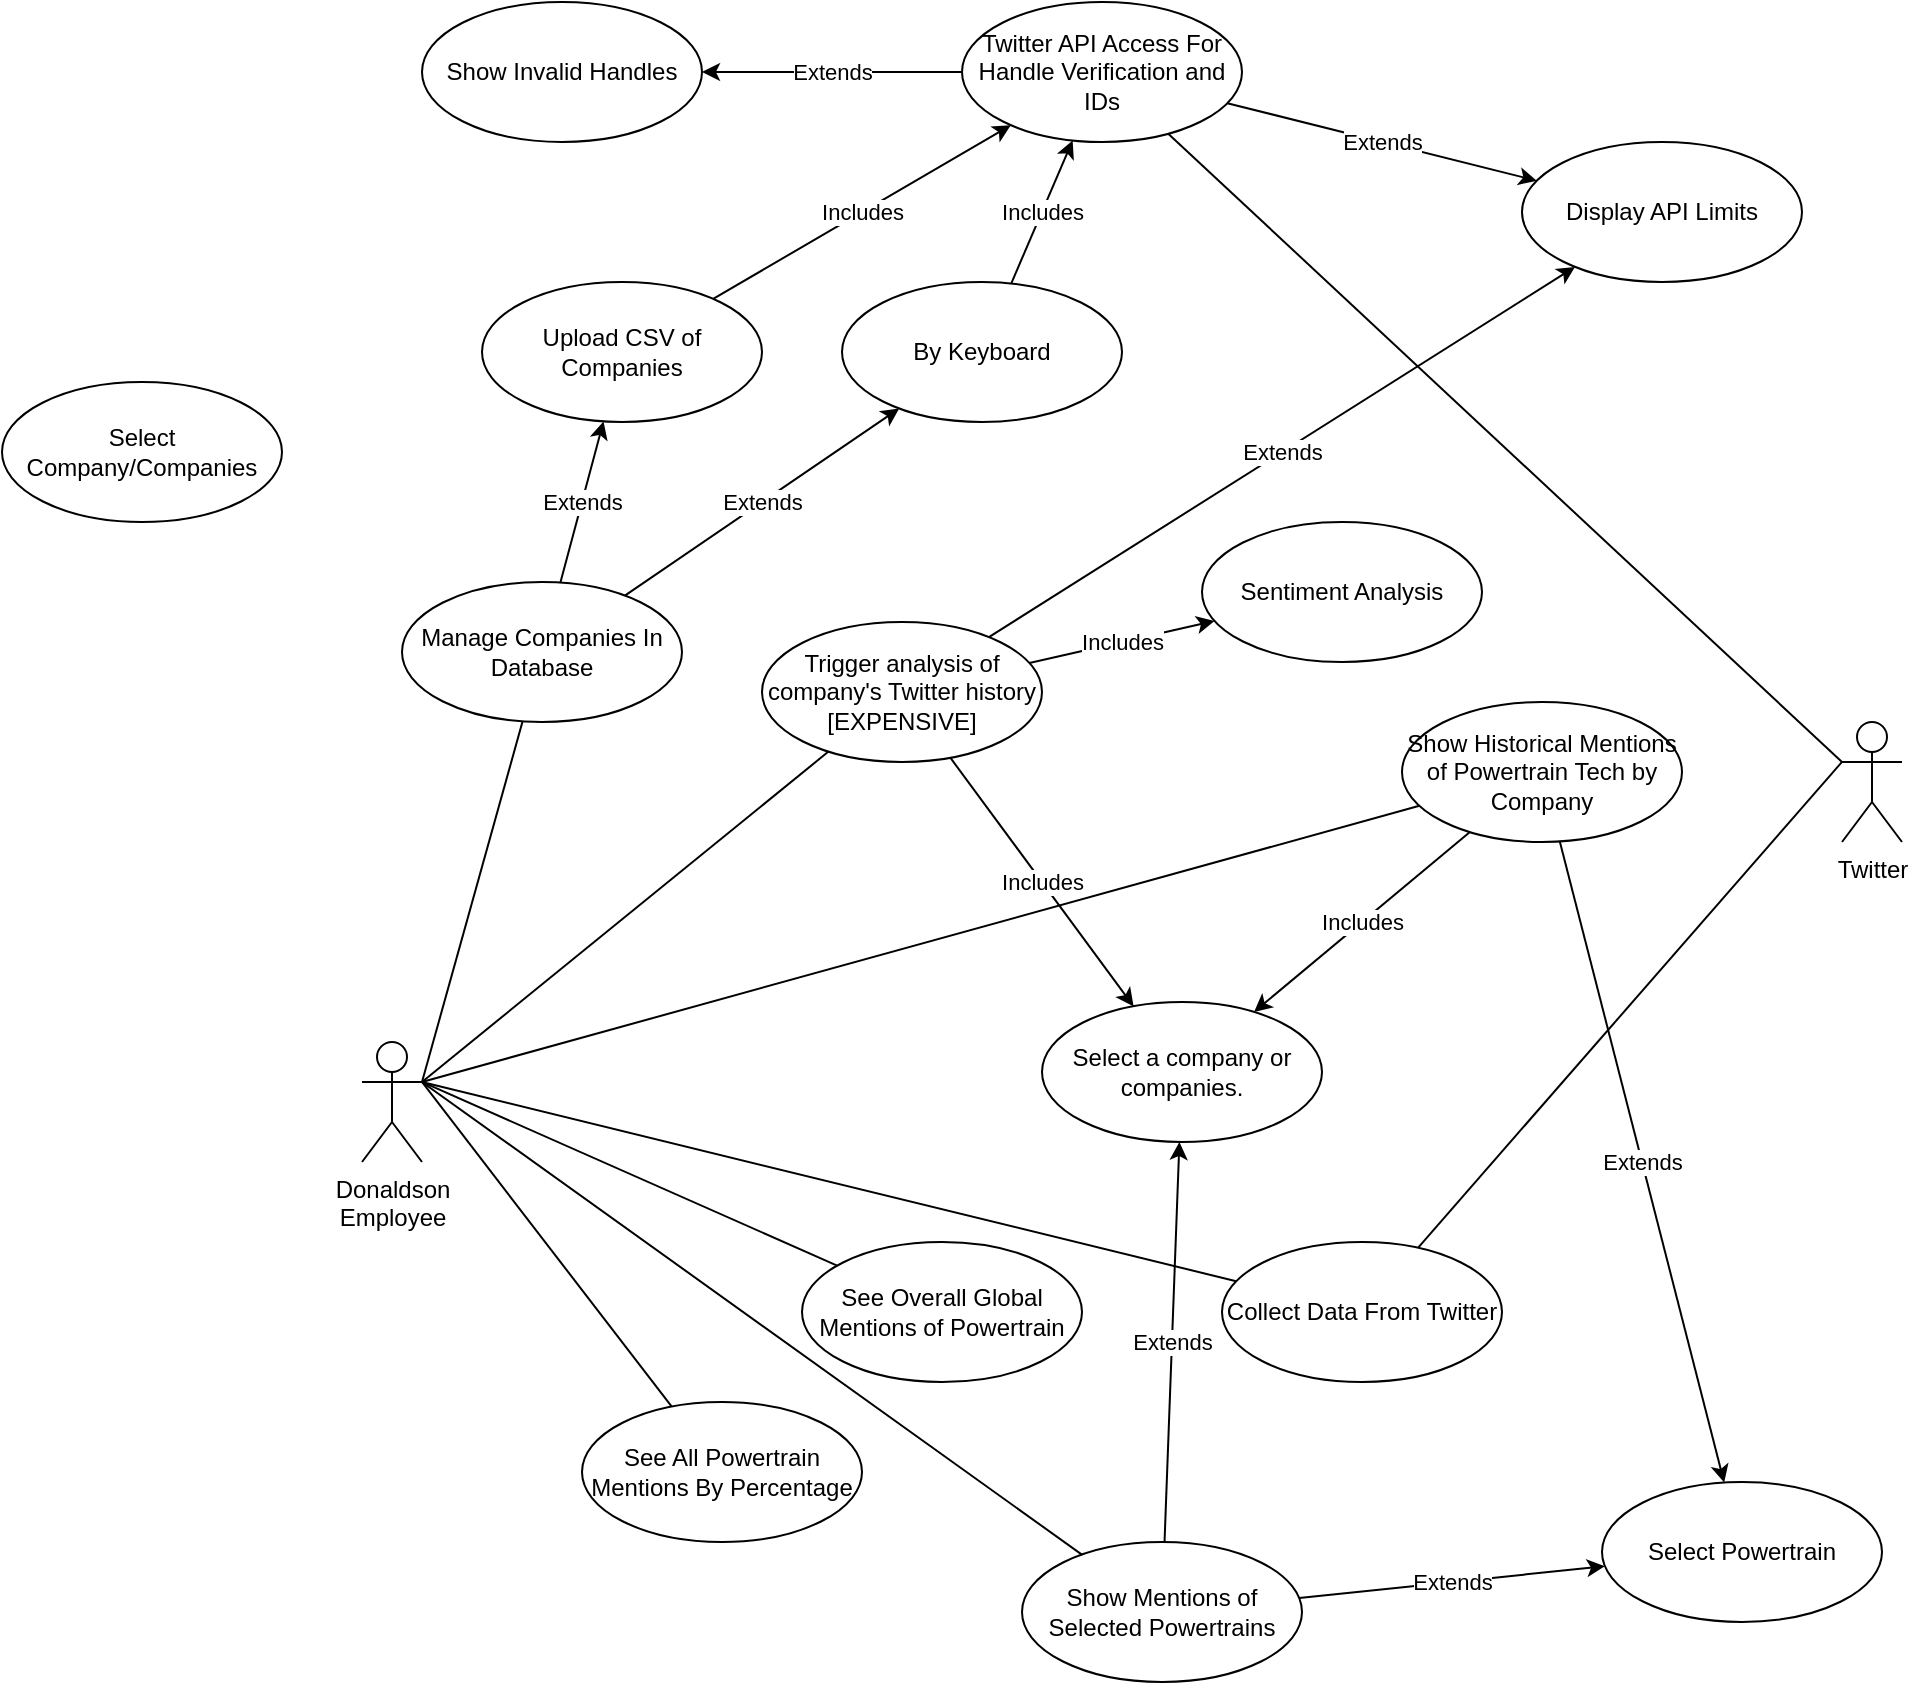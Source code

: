 <mxfile version="20.3.3" type="github">
  <diagram id="C5RBs43oDa-KdzZeNtuy" name="Page-1">
    <mxGraphModel dx="2249" dy="771" grid="1" gridSize="10" guides="1" tooltips="1" connect="1" arrows="1" fold="1" page="1" pageScale="1" pageWidth="827" pageHeight="1169" math="0" shadow="0">
      <root>
        <mxCell id="WIyWlLk6GJQsqaUBKTNV-0" />
        <mxCell id="WIyWlLk6GJQsqaUBKTNV-1" parent="WIyWlLk6GJQsqaUBKTNV-0" />
        <mxCell id="4H2aXtTbELUpke0D4KSC-2" value="Includes" style="edgeStyle=none;rounded=0;orthogonalLoop=1;jettySize=auto;html=1;endArrow=classic;endFill=1;" parent="WIyWlLk6GJQsqaUBKTNV-1" source="JQD5HLKf_-NcDHHPMRZI-0" target="yqF-D2ozc9erd8Vr5AWP-15" edge="1">
          <mxGeometry relative="1" as="geometry" />
        </mxCell>
        <mxCell id="4H2aXtTbELUpke0D4KSC-6" value="Extends" style="edgeStyle=none;rounded=0;orthogonalLoop=1;jettySize=auto;html=1;endArrow=classic;endFill=1;" parent="WIyWlLk6GJQsqaUBKTNV-1" source="JQD5HLKf_-NcDHHPMRZI-0" target="4H2aXtTbELUpke0D4KSC-4" edge="1">
          <mxGeometry relative="1" as="geometry" />
        </mxCell>
        <mxCell id="JQD5HLKf_-NcDHHPMRZI-0" value="Show Historical Mentions of Powertrain Tech by Company" style="ellipse;whiteSpace=wrap;html=1;" parent="WIyWlLk6GJQsqaUBKTNV-1" vertex="1">
          <mxGeometry x="550" y="410" width="140" height="70" as="geometry" />
        </mxCell>
        <mxCell id="4H2aXtTbELUpke0D4KSC-15" value="Extends" style="edgeStyle=none;rounded=0;orthogonalLoop=1;jettySize=auto;html=1;endArrow=classic;endFill=1;" parent="WIyWlLk6GJQsqaUBKTNV-1" source="yqF-D2ozc9erd8Vr5AWP-8" target="4H2aXtTbELUpke0D4KSC-14" edge="1">
          <mxGeometry relative="1" as="geometry" />
        </mxCell>
        <mxCell id="4H2aXtTbELUpke0D4KSC-17" value="Extends" style="edgeStyle=none;rounded=0;orthogonalLoop=1;jettySize=auto;html=1;endArrow=classic;endFill=1;" parent="WIyWlLk6GJQsqaUBKTNV-1" source="yqF-D2ozc9erd8Vr5AWP-8" target="4H2aXtTbELUpke0D4KSC-16" edge="1">
          <mxGeometry relative="1" as="geometry" />
        </mxCell>
        <mxCell id="yqF-D2ozc9erd8Vr5AWP-8" value="Manage Companies In Database" style="ellipse;whiteSpace=wrap;html=1;" parent="WIyWlLk6GJQsqaUBKTNV-1" vertex="1">
          <mxGeometry x="50" y="350" width="140" height="70" as="geometry" />
        </mxCell>
        <mxCell id="4H2aXtTbELUpke0D4KSC-1" value="Includes" style="edgeStyle=none;rounded=0;orthogonalLoop=1;jettySize=auto;html=1;endArrow=classic;endFill=1;" parent="WIyWlLk6GJQsqaUBKTNV-1" source="yqF-D2ozc9erd8Vr5AWP-9" target="yqF-D2ozc9erd8Vr5AWP-15" edge="1">
          <mxGeometry relative="1" as="geometry" />
        </mxCell>
        <mxCell id="dUf09y3K6EBeG5PfccIv-0" value="Extends" style="rounded=0;orthogonalLoop=1;jettySize=auto;html=1;" parent="WIyWlLk6GJQsqaUBKTNV-1" source="yqF-D2ozc9erd8Vr5AWP-9" target="inVReueG3LNWZk-yZNzs-2" edge="1">
          <mxGeometry relative="1" as="geometry" />
        </mxCell>
        <mxCell id="B-5NMpNP-1XRMS3BvUQb-1" value="Includes" style="rounded=0;orthogonalLoop=1;jettySize=auto;html=1;endArrow=classic;endFill=1;" parent="WIyWlLk6GJQsqaUBKTNV-1" source="yqF-D2ozc9erd8Vr5AWP-9" target="B-5NMpNP-1XRMS3BvUQb-0" edge="1">
          <mxGeometry relative="1" as="geometry" />
        </mxCell>
        <mxCell id="yqF-D2ozc9erd8Vr5AWP-9" value="Trigger analysis of company&#39;s Twitter history&lt;br&gt;[EXPENSIVE]" style="ellipse;whiteSpace=wrap;html=1;" parent="WIyWlLk6GJQsqaUBKTNV-1" vertex="1">
          <mxGeometry x="230" y="370" width="140" height="70" as="geometry" />
        </mxCell>
        <mxCell id="yqF-D2ozc9erd8Vr5AWP-22" style="edgeStyle=none;rounded=0;orthogonalLoop=1;jettySize=auto;html=1;exitX=1;exitY=0.333;exitDx=0;exitDy=0;exitPerimeter=0;endArrow=none;endFill=0;" parent="WIyWlLk6GJQsqaUBKTNV-1" source="yqF-D2ozc9erd8Vr5AWP-14" target="yqF-D2ozc9erd8Vr5AWP-21" edge="1">
          <mxGeometry relative="1" as="geometry" />
        </mxCell>
        <mxCell id="yqF-D2ozc9erd8Vr5AWP-26" style="edgeStyle=none;rounded=0;orthogonalLoop=1;jettySize=auto;html=1;endArrow=none;endFill=0;exitX=1;exitY=0.333;exitDx=0;exitDy=0;exitPerimeter=0;" parent="WIyWlLk6GJQsqaUBKTNV-1" source="yqF-D2ozc9erd8Vr5AWP-14" target="yqF-D2ozc9erd8Vr5AWP-25" edge="1">
          <mxGeometry relative="1" as="geometry">
            <mxPoint x="120" y="570" as="sourcePoint" />
          </mxGeometry>
        </mxCell>
        <mxCell id="bpEnTO85A3lRVuqG_H-u-2" style="edgeStyle=none;rounded=0;orthogonalLoop=1;jettySize=auto;html=1;endArrow=none;endFill=0;exitX=1;exitY=0.333;exitDx=0;exitDy=0;exitPerimeter=0;" parent="WIyWlLk6GJQsqaUBKTNV-1" source="yqF-D2ozc9erd8Vr5AWP-14" target="yqF-D2ozc9erd8Vr5AWP-8" edge="1">
          <mxGeometry relative="1" as="geometry">
            <mxPoint x="120" y="570" as="sourcePoint" />
          </mxGeometry>
        </mxCell>
        <mxCell id="4H2aXtTbELUpke0D4KSC-0" style="rounded=0;orthogonalLoop=1;jettySize=auto;html=1;exitX=1;exitY=0.333;exitDx=0;exitDy=0;exitPerimeter=0;endArrow=none;endFill=0;" parent="WIyWlLk6GJQsqaUBKTNV-1" source="yqF-D2ozc9erd8Vr5AWP-14" target="yqF-D2ozc9erd8Vr5AWP-9" edge="1">
          <mxGeometry relative="1" as="geometry" />
        </mxCell>
        <mxCell id="4H2aXtTbELUpke0D4KSC-12" style="edgeStyle=none;rounded=0;orthogonalLoop=1;jettySize=auto;html=1;exitX=1;exitY=0.333;exitDx=0;exitDy=0;exitPerimeter=0;endArrow=none;endFill=0;" parent="WIyWlLk6GJQsqaUBKTNV-1" source="yqF-D2ozc9erd8Vr5AWP-14" target="4H2aXtTbELUpke0D4KSC-10" edge="1">
          <mxGeometry relative="1" as="geometry" />
        </mxCell>
        <mxCell id="yqF-D2ozc9erd8Vr5AWP-14" value="Donaldson &lt;br&gt;Employee" style="shape=umlActor;verticalLabelPosition=bottom;verticalAlign=top;html=1;" parent="WIyWlLk6GJQsqaUBKTNV-1" vertex="1">
          <mxGeometry x="30" y="580" width="30" height="60" as="geometry" />
        </mxCell>
        <mxCell id="yqF-D2ozc9erd8Vr5AWP-18" style="edgeStyle=none;rounded=0;orthogonalLoop=1;jettySize=auto;html=1;endArrow=none;endFill=0;exitX=1;exitY=0.333;exitDx=0;exitDy=0;exitPerimeter=0;" parent="WIyWlLk6GJQsqaUBKTNV-1" source="yqF-D2ozc9erd8Vr5AWP-14" target="JQD5HLKf_-NcDHHPMRZI-0" edge="1">
          <mxGeometry relative="1" as="geometry">
            <mxPoint x="431.96" y="457.02" as="targetPoint" />
            <mxPoint x="130" y="570" as="sourcePoint" />
          </mxGeometry>
        </mxCell>
        <mxCell id="yqF-D2ozc9erd8Vr5AWP-15" value="Select a company or companies." style="ellipse;whiteSpace=wrap;html=1;" parent="WIyWlLk6GJQsqaUBKTNV-1" vertex="1">
          <mxGeometry x="370" y="560" width="140" height="70" as="geometry" />
        </mxCell>
        <mxCell id="yqF-D2ozc9erd8Vr5AWP-24" style="edgeStyle=none;rounded=0;orthogonalLoop=1;jettySize=auto;html=1;exitX=1;exitY=0.333;exitDx=0;exitDy=0;endArrow=none;endFill=0;exitPerimeter=0;" parent="WIyWlLk6GJQsqaUBKTNV-1" source="yqF-D2ozc9erd8Vr5AWP-14" target="yqF-D2ozc9erd8Vr5AWP-23" edge="1">
          <mxGeometry relative="1" as="geometry" />
        </mxCell>
        <mxCell id="4H2aXtTbELUpke0D4KSC-3" value="Extends" style="edgeStyle=none;rounded=0;orthogonalLoop=1;jettySize=auto;html=1;endArrow=classic;endFill=1;" parent="WIyWlLk6GJQsqaUBKTNV-1" source="yqF-D2ozc9erd8Vr5AWP-21" target="yqF-D2ozc9erd8Vr5AWP-15" edge="1">
          <mxGeometry relative="1" as="geometry" />
        </mxCell>
        <mxCell id="4H2aXtTbELUpke0D4KSC-5" value="Extends" style="edgeStyle=none;rounded=0;orthogonalLoop=1;jettySize=auto;html=1;endArrow=classic;endFill=1;" parent="WIyWlLk6GJQsqaUBKTNV-1" source="yqF-D2ozc9erd8Vr5AWP-21" target="4H2aXtTbELUpke0D4KSC-4" edge="1">
          <mxGeometry relative="1" as="geometry" />
        </mxCell>
        <mxCell id="yqF-D2ozc9erd8Vr5AWP-21" value="Show Mentions of Selected Powertrains" style="ellipse;whiteSpace=wrap;html=1;" parent="WIyWlLk6GJQsqaUBKTNV-1" vertex="1">
          <mxGeometry x="360" y="830" width="140" height="70" as="geometry" />
        </mxCell>
        <mxCell id="yqF-D2ozc9erd8Vr5AWP-23" value="See Overall Global Mentions of Powertrain" style="ellipse;whiteSpace=wrap;html=1;" parent="WIyWlLk6GJQsqaUBKTNV-1" vertex="1">
          <mxGeometry x="250" y="680" width="140" height="70" as="geometry" />
        </mxCell>
        <mxCell id="yqF-D2ozc9erd8Vr5AWP-25" value="See All Powertrain Mentions By Percentage" style="ellipse;whiteSpace=wrap;html=1;" parent="WIyWlLk6GJQsqaUBKTNV-1" vertex="1">
          <mxGeometry x="140" y="760" width="140" height="70" as="geometry" />
        </mxCell>
        <mxCell id="4H2aXtTbELUpke0D4KSC-4" value="Select Powertrain" style="ellipse;whiteSpace=wrap;html=1;" parent="WIyWlLk6GJQsqaUBKTNV-1" vertex="1">
          <mxGeometry x="650" y="800" width="140" height="70" as="geometry" />
        </mxCell>
        <mxCell id="4H2aXtTbELUpke0D4KSC-11" style="edgeStyle=none;rounded=0;orthogonalLoop=1;jettySize=auto;html=1;exitX=0;exitY=0.333;exitDx=0;exitDy=0;exitPerimeter=0;endArrow=none;endFill=0;" parent="WIyWlLk6GJQsqaUBKTNV-1" source="4H2aXtTbELUpke0D4KSC-7" target="4H2aXtTbELUpke0D4KSC-10" edge="1">
          <mxGeometry relative="1" as="geometry" />
        </mxCell>
        <mxCell id="4H2aXtTbELUpke0D4KSC-21" style="edgeStyle=none;rounded=0;orthogonalLoop=1;jettySize=auto;html=1;exitX=0;exitY=0.333;exitDx=0;exitDy=0;exitPerimeter=0;endArrow=none;endFill=0;" parent="WIyWlLk6GJQsqaUBKTNV-1" source="4H2aXtTbELUpke0D4KSC-7" target="4H2aXtTbELUpke0D4KSC-18" edge="1">
          <mxGeometry relative="1" as="geometry" />
        </mxCell>
        <mxCell id="4H2aXtTbELUpke0D4KSC-7" value="Twitter" style="shape=umlActor;verticalLabelPosition=bottom;verticalAlign=top;html=1;" parent="WIyWlLk6GJQsqaUBKTNV-1" vertex="1">
          <mxGeometry x="770" y="420" width="30" height="60" as="geometry" />
        </mxCell>
        <mxCell id="4H2aXtTbELUpke0D4KSC-10" value="Collect Data From Twitter" style="ellipse;whiteSpace=wrap;html=1;" parent="WIyWlLk6GJQsqaUBKTNV-1" vertex="1">
          <mxGeometry x="460" y="680" width="140" height="70" as="geometry" />
        </mxCell>
        <mxCell id="4H2aXtTbELUpke0D4KSC-19" value="Includes" style="edgeStyle=none;rounded=0;orthogonalLoop=1;jettySize=auto;html=1;endArrow=classic;endFill=1;" parent="WIyWlLk6GJQsqaUBKTNV-1" source="4H2aXtTbELUpke0D4KSC-14" target="4H2aXtTbELUpke0D4KSC-18" edge="1">
          <mxGeometry relative="1" as="geometry" />
        </mxCell>
        <mxCell id="4H2aXtTbELUpke0D4KSC-14" value="Upload CSV of Companies" style="ellipse;whiteSpace=wrap;html=1;" parent="WIyWlLk6GJQsqaUBKTNV-1" vertex="1">
          <mxGeometry x="90" y="200" width="140" height="70" as="geometry" />
        </mxCell>
        <mxCell id="4H2aXtTbELUpke0D4KSC-20" value="Includes" style="edgeStyle=none;rounded=0;orthogonalLoop=1;jettySize=auto;html=1;endArrow=classic;endFill=1;" parent="WIyWlLk6GJQsqaUBKTNV-1" source="4H2aXtTbELUpke0D4KSC-16" target="4H2aXtTbELUpke0D4KSC-18" edge="1">
          <mxGeometry relative="1" as="geometry" />
        </mxCell>
        <mxCell id="4H2aXtTbELUpke0D4KSC-16" value="By Keyboard" style="ellipse;whiteSpace=wrap;html=1;" parent="WIyWlLk6GJQsqaUBKTNV-1" vertex="1">
          <mxGeometry x="270" y="200" width="140" height="70" as="geometry" />
        </mxCell>
        <mxCell id="4H2aXtTbELUpke0D4KSC-23" value="Extends" style="edgeStyle=none;rounded=0;orthogonalLoop=1;jettySize=auto;html=1;endArrow=classic;endFill=1;" parent="WIyWlLk6GJQsqaUBKTNV-1" source="4H2aXtTbELUpke0D4KSC-18" target="4H2aXtTbELUpke0D4KSC-22" edge="1">
          <mxGeometry relative="1" as="geometry" />
        </mxCell>
        <mxCell id="inVReueG3LNWZk-yZNzs-4" value="Extends" style="rounded=0;orthogonalLoop=1;jettySize=auto;html=1;endArrow=classic;endFill=1;" parent="WIyWlLk6GJQsqaUBKTNV-1" source="4H2aXtTbELUpke0D4KSC-18" target="inVReueG3LNWZk-yZNzs-2" edge="1">
          <mxGeometry relative="1" as="geometry" />
        </mxCell>
        <mxCell id="4H2aXtTbELUpke0D4KSC-18" value="Twitter API Access For Handle Verification and IDs" style="ellipse;whiteSpace=wrap;html=1;" parent="WIyWlLk6GJQsqaUBKTNV-1" vertex="1">
          <mxGeometry x="330" y="60" width="140" height="70" as="geometry" />
        </mxCell>
        <mxCell id="4H2aXtTbELUpke0D4KSC-22" value="Show Invalid Handles" style="ellipse;whiteSpace=wrap;html=1;" parent="WIyWlLk6GJQsqaUBKTNV-1" vertex="1">
          <mxGeometry x="60" y="60" width="140" height="70" as="geometry" />
        </mxCell>
        <mxCell id="inVReueG3LNWZk-yZNzs-2" value="Display API Limits" style="ellipse;whiteSpace=wrap;html=1;" parent="WIyWlLk6GJQsqaUBKTNV-1" vertex="1">
          <mxGeometry x="610" y="130" width="140" height="70" as="geometry" />
        </mxCell>
        <mxCell id="dUf09y3K6EBeG5PfccIv-1" value="" style="shape=image;verticalLabelPosition=bottom;labelBackgroundColor=default;verticalAlign=top;aspect=fixed;imageAspect=0;image=https://cdn.cms-twdigitalassets.com/content/dam/developer-twitter/images/Twitter_logo_blue_32.png;" parent="WIyWlLk6GJQsqaUBKTNV-1" vertex="1">
          <mxGeometry x="768" y="500" width="32" height="32" as="geometry" />
        </mxCell>
        <mxCell id="B-5NMpNP-1XRMS3BvUQb-0" value="Sentiment Analysis" style="ellipse;whiteSpace=wrap;html=1;" parent="WIyWlLk6GJQsqaUBKTNV-1" vertex="1">
          <mxGeometry x="450" y="320" width="140" height="70" as="geometry" />
        </mxCell>
        <mxCell id="oT8zCkSMjCKcxF807o1x-0" value="Select Company/Companies" style="ellipse;whiteSpace=wrap;html=1;" vertex="1" parent="WIyWlLk6GJQsqaUBKTNV-1">
          <mxGeometry x="-150" y="250" width="140" height="70" as="geometry" />
        </mxCell>
      </root>
    </mxGraphModel>
  </diagram>
</mxfile>
